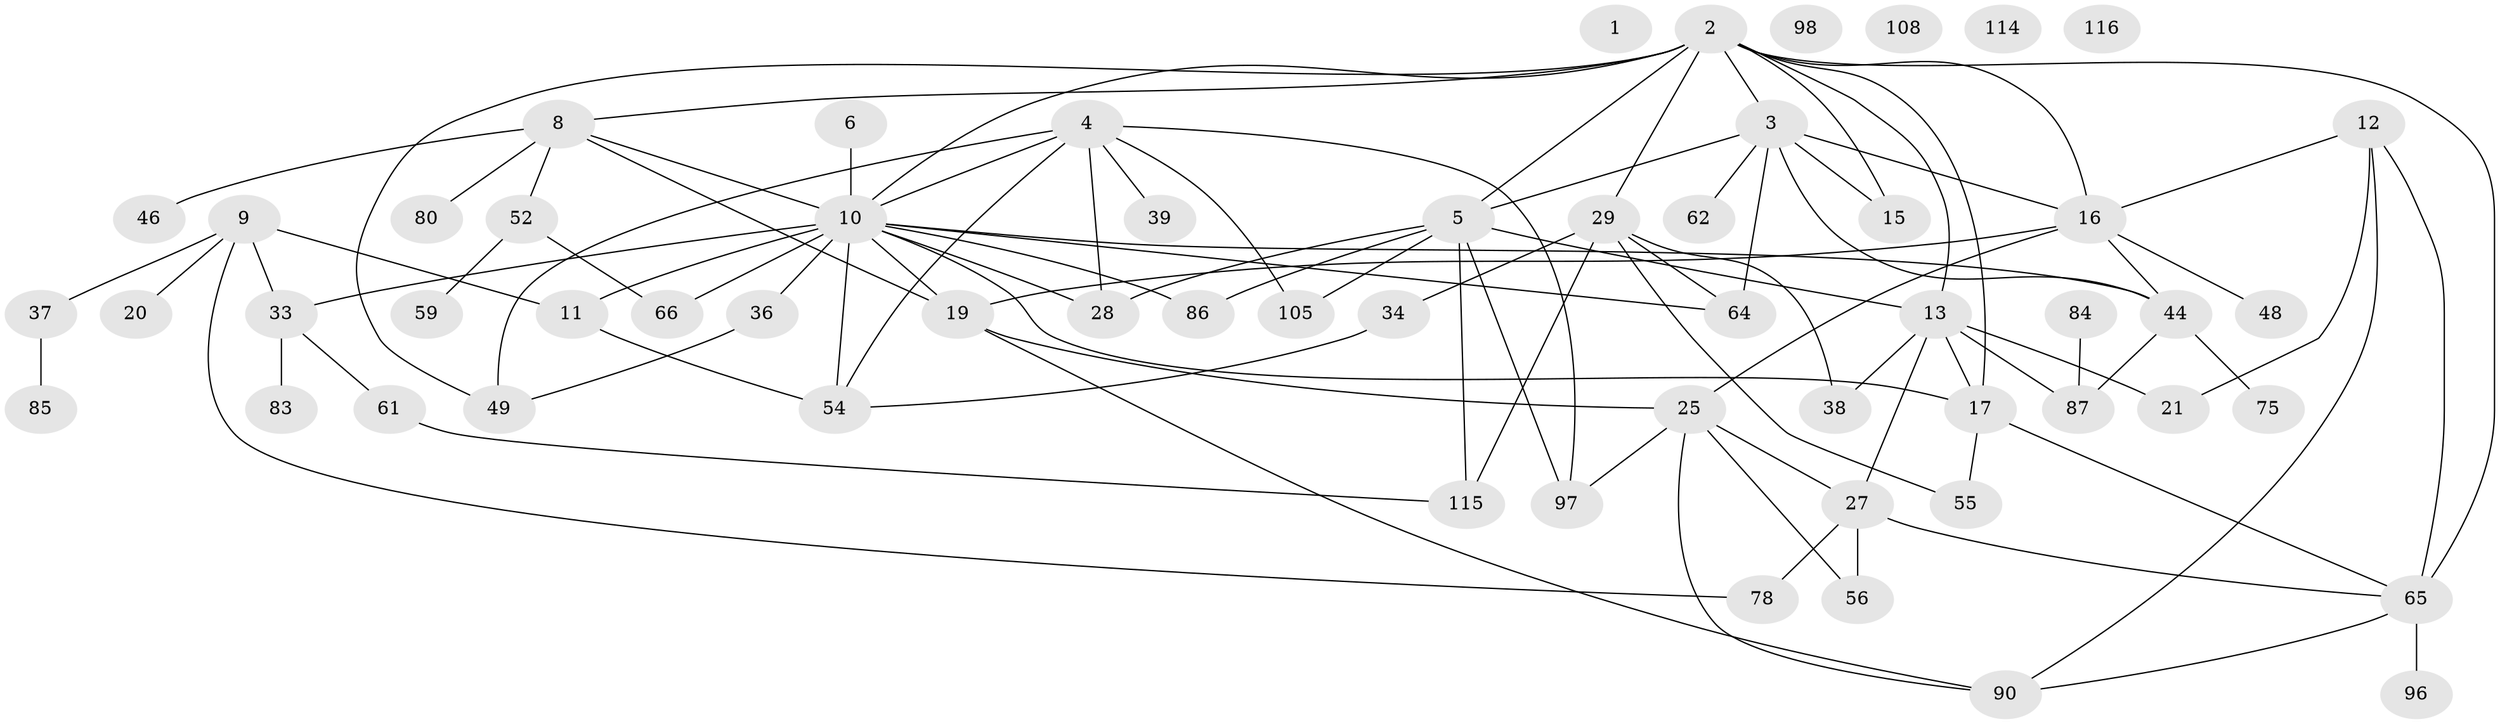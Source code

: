// original degree distribution, {0: 0.04201680672268908, 5: 0.058823529411764705, 3: 0.2184873949579832, 2: 0.29411764705882354, 4: 0.14285714285714285, 6: 0.05042016806722689, 1: 0.18487394957983194, 7: 0.008403361344537815}
// Generated by graph-tools (version 1.1) at 2025/12/03/09/25 04:12:52]
// undirected, 59 vertices, 95 edges
graph export_dot {
graph [start="1"]
  node [color=gray90,style=filled];
  1;
  2 [super="+22+41+53+70+99"];
  3 [super="+32+45+73"];
  4 [super="+67+82"];
  5 [super="+68+103"];
  6 [super="+7+24"];
  8 [super="+14+18+51+91"];
  9 [super="+31+111"];
  10 [super="+23+26+71+79+101"];
  11 [super="+102"];
  12 [super="+60"];
  13 [super="+35+42+43+81"];
  15 [super="+118"];
  16 [super="+30+63+113"];
  17 [super="+93"];
  19 [super="+50+117"];
  20;
  21 [super="+72+109"];
  25 [super="+77+104"];
  27 [super="+110"];
  28;
  29 [super="+47+57"];
  33 [super="+76+107"];
  34 [super="+95"];
  36 [super="+100"];
  37 [super="+40"];
  38 [super="+92"];
  39;
  44 [super="+69+112"];
  46;
  48;
  49 [super="+74"];
  52 [super="+58+88"];
  54 [super="+106"];
  55;
  56 [super="+89"];
  59;
  61;
  62;
  64;
  65 [super="+94+119"];
  66;
  75;
  78;
  80;
  83;
  84;
  85;
  86;
  87;
  90;
  96;
  97;
  98;
  105;
  108;
  114;
  115;
  116;
  2 -- 17;
  2 -- 3;
  2 -- 5;
  2 -- 8;
  2 -- 10;
  2 -- 13;
  2 -- 15;
  2 -- 16;
  2 -- 29 [weight=2];
  2 -- 49;
  2 -- 65;
  3 -- 44;
  3 -- 62;
  3 -- 15;
  3 -- 64;
  3 -- 5;
  3 -- 16;
  4 -- 97;
  4 -- 105;
  4 -- 28;
  4 -- 39;
  4 -- 10;
  4 -- 49;
  4 -- 54;
  5 -- 115;
  5 -- 97;
  5 -- 86;
  5 -- 105;
  5 -- 28;
  5 -- 13;
  6 -- 10;
  8 -- 10;
  8 -- 80;
  8 -- 46;
  8 -- 19;
  8 -- 52;
  9 -- 20;
  9 -- 78;
  9 -- 37;
  9 -- 11;
  9 -- 33;
  10 -- 66;
  10 -- 28;
  10 -- 44;
  10 -- 11;
  10 -- 86 [weight=2];
  10 -- 64;
  10 -- 33;
  10 -- 17;
  10 -- 19;
  10 -- 36;
  10 -- 54;
  11 -- 54;
  12 -- 65;
  12 -- 21;
  12 -- 90;
  12 -- 16;
  13 -- 21;
  13 -- 87;
  13 -- 27;
  13 -- 17;
  13 -- 38;
  16 -- 48;
  16 -- 44;
  16 -- 19;
  16 -- 25;
  17 -- 55;
  17 -- 65;
  19 -- 90;
  19 -- 25;
  25 -- 97;
  25 -- 90;
  25 -- 27;
  25 -- 56;
  27 -- 56;
  27 -- 78;
  27 -- 65;
  29 -- 64;
  29 -- 34;
  29 -- 115;
  29 -- 55;
  29 -- 38;
  33 -- 83;
  33 -- 61;
  34 -- 54;
  36 -- 49;
  37 -- 85;
  44 -- 75;
  44 -- 87;
  52 -- 66;
  52 -- 59;
  61 -- 115;
  65 -- 96;
  65 -- 90;
  84 -- 87;
}
